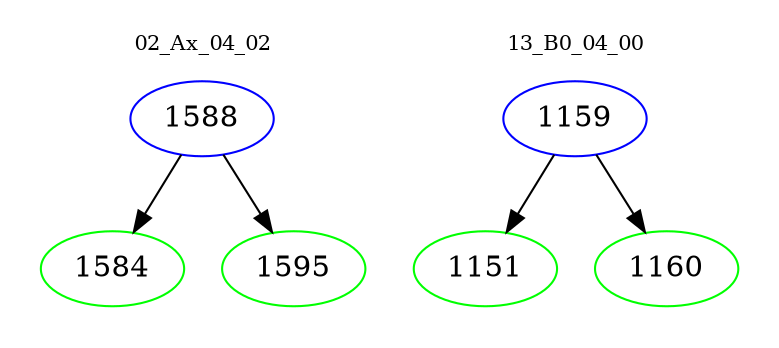 digraph{
subgraph cluster_0 {
color = white
label = "02_Ax_04_02";
fontsize=10;
T0_1588 [label="1588", color="blue"]
T0_1588 -> T0_1584 [color="black"]
T0_1584 [label="1584", color="green"]
T0_1588 -> T0_1595 [color="black"]
T0_1595 [label="1595", color="green"]
}
subgraph cluster_1 {
color = white
label = "13_B0_04_00";
fontsize=10;
T1_1159 [label="1159", color="blue"]
T1_1159 -> T1_1151 [color="black"]
T1_1151 [label="1151", color="green"]
T1_1159 -> T1_1160 [color="black"]
T1_1160 [label="1160", color="green"]
}
}
